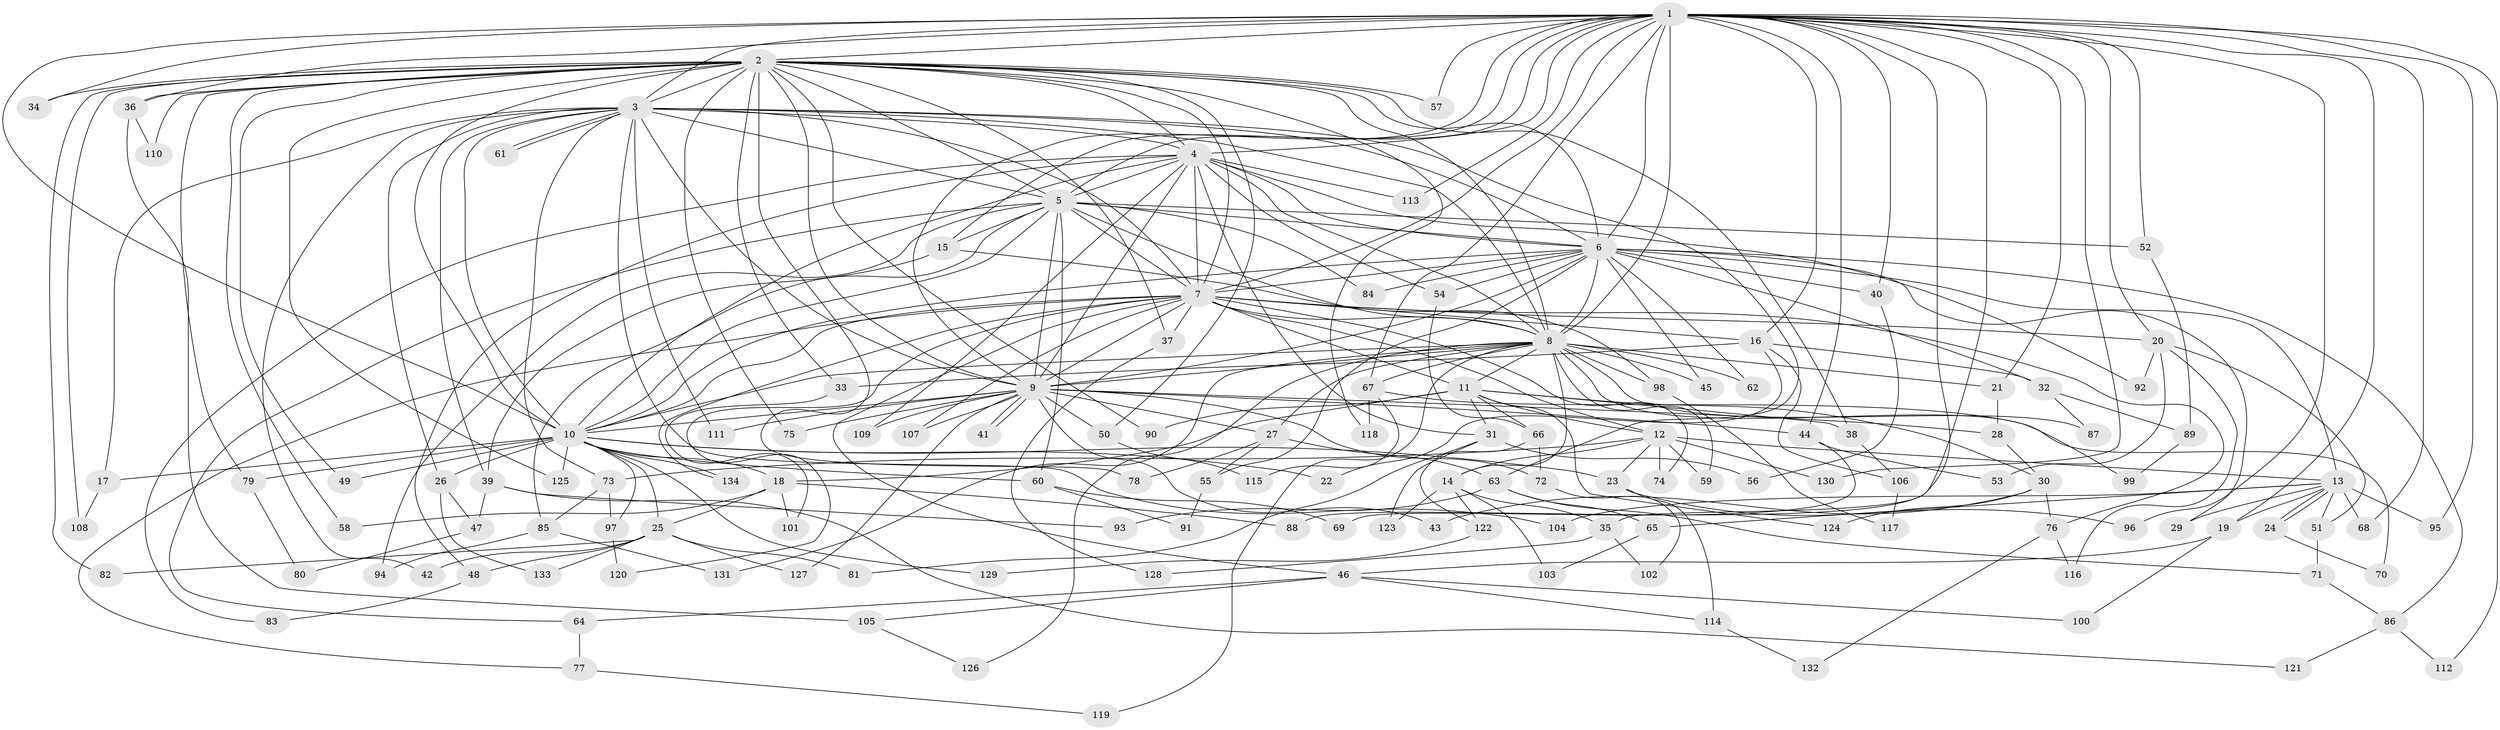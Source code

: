 // coarse degree distribution, {15: 0.018518518518518517, 18: 0.018518518518518517, 24: 0.018518518518518517, 9: 0.05555555555555555, 16: 0.037037037037037035, 19: 0.018518518518518517, 17: 0.018518518518518517, 10: 0.018518518518518517, 8: 0.037037037037037035, 13: 0.018518518518518517, 2: 0.3148148148148148, 5: 0.12962962962962962, 6: 0.05555555555555555, 7: 0.037037037037037035, 4: 0.05555555555555555, 1: 0.037037037037037035, 3: 0.1111111111111111}
// Generated by graph-tools (version 1.1) at 2025/49/03/04/25 22:49:50]
// undirected, 134 vertices, 293 edges
graph export_dot {
  node [color=gray90,style=filled];
  1;
  2;
  3;
  4;
  5;
  6;
  7;
  8;
  9;
  10;
  11;
  12;
  13;
  14;
  15;
  16;
  17;
  18;
  19;
  20;
  21;
  22;
  23;
  24;
  25;
  26;
  27;
  28;
  29;
  30;
  31;
  32;
  33;
  34;
  35;
  36;
  37;
  38;
  39;
  40;
  41;
  42;
  43;
  44;
  45;
  46;
  47;
  48;
  49;
  50;
  51;
  52;
  53;
  54;
  55;
  56;
  57;
  58;
  59;
  60;
  61;
  62;
  63;
  64;
  65;
  66;
  67;
  68;
  69;
  70;
  71;
  72;
  73;
  74;
  75;
  76;
  77;
  78;
  79;
  80;
  81;
  82;
  83;
  84;
  85;
  86;
  87;
  88;
  89;
  90;
  91;
  92;
  93;
  94;
  95;
  96;
  97;
  98;
  99;
  100;
  101;
  102;
  103;
  104;
  105;
  106;
  107;
  108;
  109;
  110;
  111;
  112;
  113;
  114;
  115;
  116;
  117;
  118;
  119;
  120;
  121;
  122;
  123;
  124;
  125;
  126;
  127;
  128;
  129;
  130;
  131;
  132;
  133;
  134;
  1 -- 2;
  1 -- 3;
  1 -- 4;
  1 -- 5;
  1 -- 6;
  1 -- 7;
  1 -- 8;
  1 -- 9;
  1 -- 10;
  1 -- 15;
  1 -- 16;
  1 -- 19;
  1 -- 20;
  1 -- 21;
  1 -- 34;
  1 -- 35;
  1 -- 36;
  1 -- 40;
  1 -- 44;
  1 -- 52;
  1 -- 57;
  1 -- 67;
  1 -- 68;
  1 -- 88;
  1 -- 95;
  1 -- 96;
  1 -- 112;
  1 -- 113;
  1 -- 130;
  2 -- 3;
  2 -- 4;
  2 -- 5;
  2 -- 6;
  2 -- 7;
  2 -- 8;
  2 -- 9;
  2 -- 10;
  2 -- 33;
  2 -- 34;
  2 -- 36;
  2 -- 37;
  2 -- 38;
  2 -- 49;
  2 -- 50;
  2 -- 57;
  2 -- 58;
  2 -- 75;
  2 -- 78;
  2 -- 79;
  2 -- 82;
  2 -- 90;
  2 -- 108;
  2 -- 110;
  2 -- 118;
  2 -- 125;
  3 -- 4;
  3 -- 5;
  3 -- 6;
  3 -- 7;
  3 -- 8;
  3 -- 9;
  3 -- 10;
  3 -- 17;
  3 -- 26;
  3 -- 39;
  3 -- 42;
  3 -- 61;
  3 -- 61;
  3 -- 63;
  3 -- 73;
  3 -- 104;
  3 -- 111;
  4 -- 5;
  4 -- 6;
  4 -- 7;
  4 -- 8;
  4 -- 9;
  4 -- 10;
  4 -- 31;
  4 -- 48;
  4 -- 54;
  4 -- 83;
  4 -- 92;
  4 -- 109;
  4 -- 113;
  5 -- 6;
  5 -- 7;
  5 -- 8;
  5 -- 9;
  5 -- 10;
  5 -- 15;
  5 -- 52;
  5 -- 60;
  5 -- 64;
  5 -- 84;
  5 -- 85;
  5 -- 94;
  6 -- 7;
  6 -- 8;
  6 -- 9;
  6 -- 10;
  6 -- 13;
  6 -- 29;
  6 -- 32;
  6 -- 40;
  6 -- 45;
  6 -- 54;
  6 -- 55;
  6 -- 62;
  6 -- 84;
  6 -- 86;
  7 -- 8;
  7 -- 9;
  7 -- 10;
  7 -- 11;
  7 -- 12;
  7 -- 16;
  7 -- 20;
  7 -- 37;
  7 -- 46;
  7 -- 74;
  7 -- 76;
  7 -- 77;
  7 -- 107;
  7 -- 120;
  7 -- 134;
  8 -- 9;
  8 -- 10;
  8 -- 11;
  8 -- 14;
  8 -- 21;
  8 -- 27;
  8 -- 45;
  8 -- 59;
  8 -- 62;
  8 -- 67;
  8 -- 87;
  8 -- 98;
  8 -- 99;
  8 -- 119;
  8 -- 126;
  8 -- 131;
  9 -- 10;
  9 -- 27;
  9 -- 28;
  9 -- 41;
  9 -- 41;
  9 -- 43;
  9 -- 44;
  9 -- 50;
  9 -- 72;
  9 -- 75;
  9 -- 107;
  9 -- 109;
  9 -- 111;
  9 -- 127;
  10 -- 17;
  10 -- 18;
  10 -- 22;
  10 -- 23;
  10 -- 25;
  10 -- 26;
  10 -- 49;
  10 -- 60;
  10 -- 79;
  10 -- 97;
  10 -- 125;
  10 -- 129;
  10 -- 134;
  11 -- 12;
  11 -- 18;
  11 -- 30;
  11 -- 31;
  11 -- 38;
  11 -- 66;
  11 -- 90;
  11 -- 124;
  12 -- 13;
  12 -- 14;
  12 -- 23;
  12 -- 59;
  12 -- 73;
  12 -- 74;
  12 -- 130;
  13 -- 19;
  13 -- 24;
  13 -- 24;
  13 -- 29;
  13 -- 51;
  13 -- 65;
  13 -- 68;
  13 -- 95;
  13 -- 104;
  14 -- 35;
  14 -- 103;
  14 -- 122;
  14 -- 123;
  15 -- 39;
  15 -- 98;
  16 -- 22;
  16 -- 32;
  16 -- 33;
  16 -- 106;
  17 -- 108;
  18 -- 25;
  18 -- 58;
  18 -- 88;
  18 -- 101;
  19 -- 46;
  19 -- 100;
  20 -- 51;
  20 -- 53;
  20 -- 92;
  20 -- 116;
  21 -- 28;
  23 -- 96;
  23 -- 114;
  24 -- 70;
  25 -- 42;
  25 -- 48;
  25 -- 81;
  25 -- 82;
  25 -- 127;
  25 -- 133;
  26 -- 47;
  26 -- 133;
  27 -- 55;
  27 -- 63;
  27 -- 78;
  28 -- 30;
  30 -- 43;
  30 -- 76;
  30 -- 124;
  31 -- 56;
  31 -- 81;
  31 -- 123;
  32 -- 87;
  32 -- 89;
  33 -- 101;
  35 -- 102;
  35 -- 128;
  36 -- 105;
  36 -- 110;
  37 -- 128;
  38 -- 106;
  39 -- 47;
  39 -- 93;
  39 -- 121;
  40 -- 56;
  44 -- 53;
  44 -- 69;
  46 -- 64;
  46 -- 100;
  46 -- 105;
  46 -- 114;
  47 -- 80;
  48 -- 83;
  50 -- 115;
  51 -- 71;
  52 -- 89;
  54 -- 66;
  55 -- 91;
  60 -- 69;
  60 -- 91;
  63 -- 65;
  63 -- 71;
  63 -- 93;
  64 -- 77;
  65 -- 103;
  66 -- 72;
  66 -- 122;
  67 -- 70;
  67 -- 115;
  67 -- 118;
  71 -- 86;
  72 -- 102;
  73 -- 85;
  73 -- 97;
  76 -- 116;
  76 -- 132;
  77 -- 119;
  79 -- 80;
  85 -- 94;
  85 -- 131;
  86 -- 112;
  86 -- 121;
  89 -- 99;
  97 -- 120;
  98 -- 117;
  105 -- 126;
  106 -- 117;
  114 -- 132;
  122 -- 129;
}
